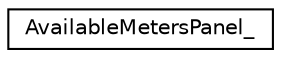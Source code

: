digraph "Graphical Class Hierarchy"
{
  edge [fontname="Helvetica",fontsize="10",labelfontname="Helvetica",labelfontsize="10"];
  node [fontname="Helvetica",fontsize="10",shape=record];
  rankdir="LR";
  Node0 [label="AvailableMetersPanel_",height=0.2,width=0.4,color="black", fillcolor="white", style="filled",URL="$structAvailableMetersPanel__.html"];
}
